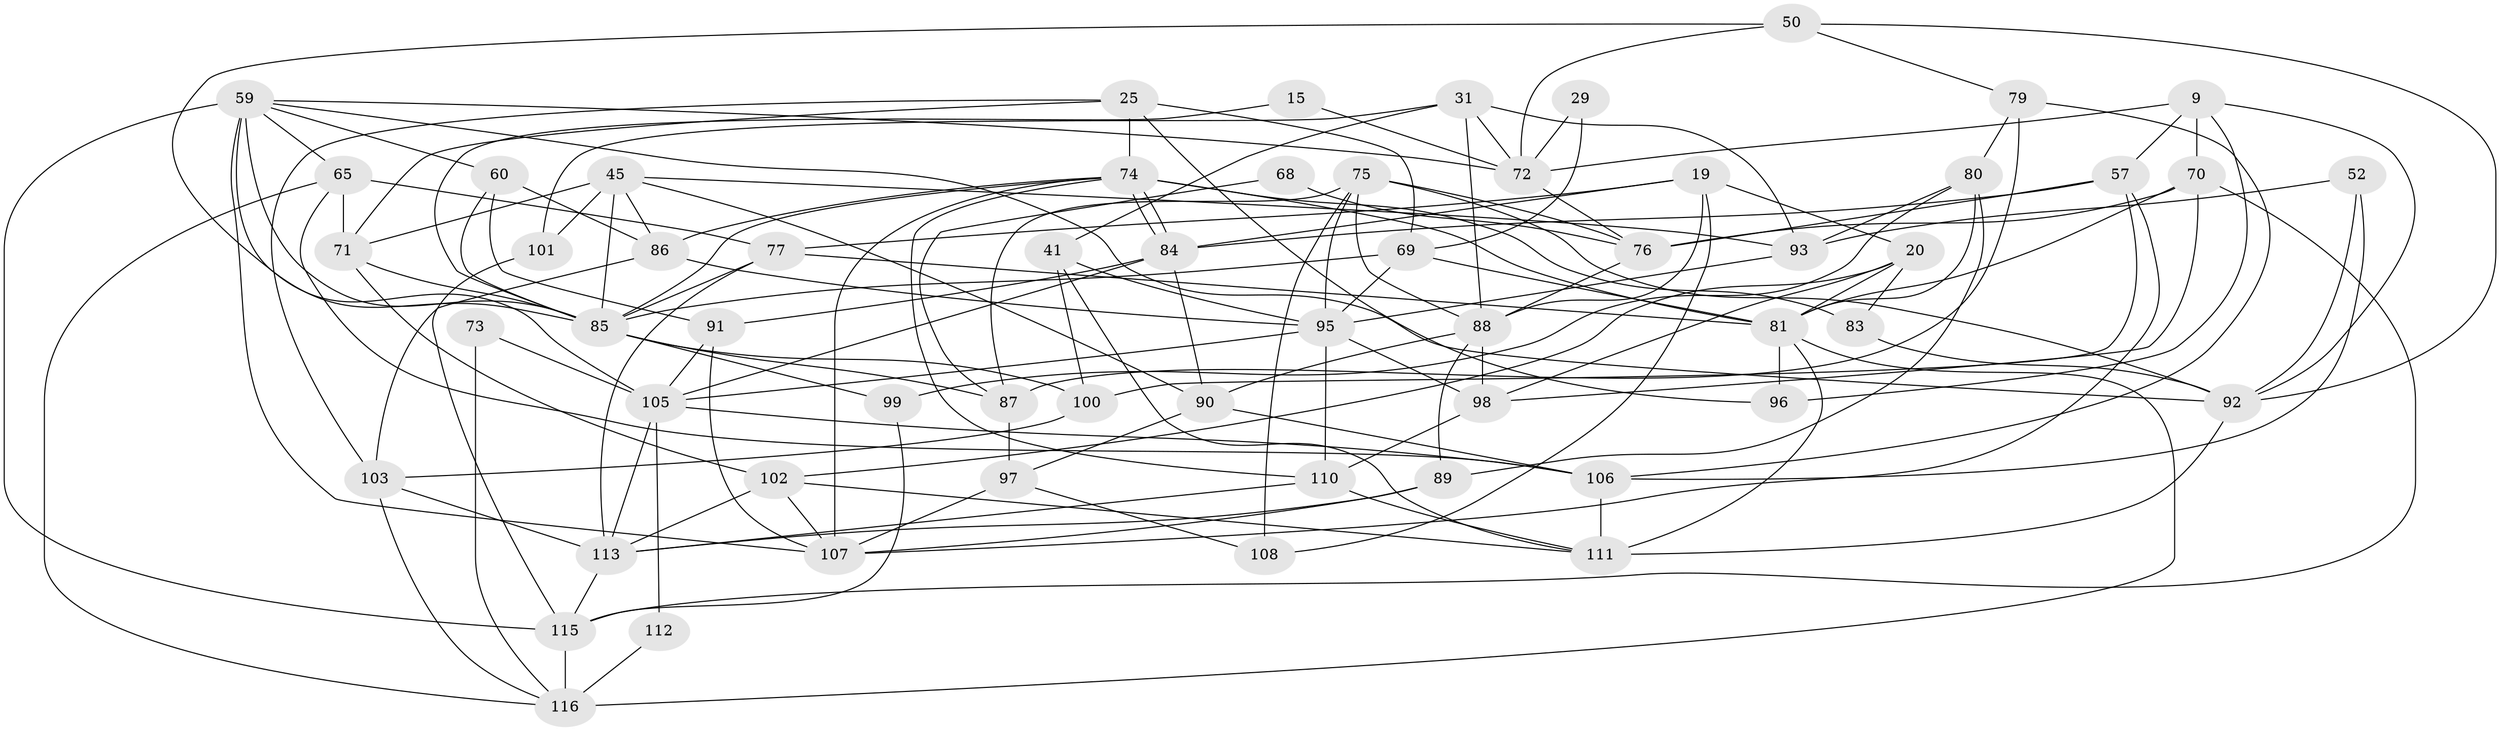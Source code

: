 // original degree distribution, {3: 0.3017241379310345, 4: 0.3017241379310345, 6: 0.07758620689655173, 7: 0.04310344827586207, 5: 0.1724137931034483, 2: 0.09482758620689655, 8: 0.008620689655172414}
// Generated by graph-tools (version 1.1) at 2025/51/03/09/25 04:51:43]
// undirected, 58 vertices, 149 edges
graph export_dot {
graph [start="1"]
  node [color=gray90,style=filled];
  9 [super="+3"];
  15;
  19;
  20 [super="+14"];
  25;
  29;
  31 [super="+5"];
  41 [super="+30"];
  45;
  50;
  52;
  57 [super="+36"];
  59 [super="+18+47+56"];
  60;
  65 [super="+48"];
  68;
  69 [super="+42"];
  70 [super="+49"];
  71 [super="+8"];
  72 [super="+67"];
  73;
  74 [super="+22+38"];
  75;
  76 [super="+12"];
  77 [super="+55"];
  79;
  80;
  81 [super="+40+46+78"];
  83 [super="+61"];
  84 [super="+82"];
  85 [super="+34"];
  86 [super="+53"];
  87 [super="+64"];
  88 [super="+17+21+28"];
  89;
  90 [super="+63"];
  91;
  92 [super="+10"];
  93;
  95 [super="+37"];
  96;
  97 [super="+43"];
  98;
  99 [super="+26"];
  100;
  101;
  102;
  103;
  105 [super="+44+94"];
  106 [super="+104"];
  107 [super="+39"];
  108 [super="+54"];
  110 [super="+66"];
  111 [super="+35"];
  112;
  113 [super="+33+109"];
  115 [super="+62"];
  116 [super="+114"];
  9 -- 96;
  9 -- 57;
  9 -- 72;
  9 -- 92;
  9 -- 70;
  15 -- 72;
  15 -- 85;
  19 -- 77;
  19 -- 20;
  19 -- 88;
  19 -- 84;
  19 -- 108;
  20 -- 102 [weight=2];
  20 -- 98;
  20 -- 81;
  20 -- 83;
  25 -- 103;
  25 -- 71;
  25 -- 69;
  25 -- 96;
  25 -- 74;
  29 -- 69;
  29 -- 72;
  31 -- 88 [weight=2];
  31 -- 72 [weight=2];
  31 -- 101;
  31 -- 41;
  31 -- 93;
  41 -- 100;
  41 -- 111;
  41 -- 95;
  45 -- 71 [weight=2];
  45 -- 93;
  45 -- 85;
  45 -- 101;
  45 -- 86;
  45 -- 90;
  50 -- 85;
  50 -- 79;
  50 -- 92;
  50 -- 72;
  52 -- 93;
  52 -- 106;
  52 -- 92;
  57 -- 107;
  57 -- 76;
  57 -- 100;
  57 -- 84;
  59 -- 115 [weight=2];
  59 -- 72 [weight=2];
  59 -- 107;
  59 -- 60;
  59 -- 85;
  59 -- 92;
  59 -- 105 [weight=2];
  59 -- 65;
  60 -- 91;
  60 -- 85;
  60 -- 86;
  65 -- 71;
  65 -- 116;
  65 -- 106;
  65 -- 77;
  68 -- 76;
  68 -- 87;
  69 -- 95 [weight=2];
  69 -- 85;
  69 -- 81;
  70 -- 98;
  70 -- 81;
  70 -- 115;
  70 -- 76;
  71 -- 102;
  71 -- 85;
  72 -- 76;
  73 -- 116;
  73 -- 105;
  74 -- 84 [weight=2];
  74 -- 84;
  74 -- 107 [weight=2];
  74 -- 85;
  74 -- 110;
  74 -- 83;
  74 -- 86;
  74 -- 81 [weight=2];
  75 -- 87 [weight=2];
  75 -- 108;
  75 -- 92;
  75 -- 88;
  75 -- 76;
  75 -- 95;
  76 -- 88 [weight=2];
  77 -- 113;
  77 -- 85;
  77 -- 81;
  79 -- 87;
  79 -- 80;
  79 -- 106;
  80 -- 89;
  80 -- 93;
  80 -- 99;
  80 -- 81;
  81 -- 116 [weight=2];
  81 -- 111;
  81 -- 96;
  83 -- 92;
  84 -- 91;
  84 -- 105;
  84 -- 90;
  85 -- 99 [weight=3];
  85 -- 100;
  85 -- 87;
  86 -- 103;
  86 -- 95;
  87 -- 97 [weight=2];
  88 -- 98 [weight=2];
  88 -- 89;
  88 -- 90;
  89 -- 107;
  89 -- 113;
  90 -- 97;
  90 -- 106;
  91 -- 107;
  91 -- 105;
  92 -- 111 [weight=2];
  93 -- 95;
  95 -- 98;
  95 -- 105;
  95 -- 110;
  97 -- 107 [weight=2];
  97 -- 108;
  98 -- 110;
  99 -- 115;
  100 -- 103;
  101 -- 115;
  102 -- 107;
  102 -- 111;
  102 -- 113;
  103 -- 116;
  103 -- 113;
  105 -- 112;
  105 -- 113 [weight=2];
  105 -- 106 [weight=2];
  106 -- 111;
  110 -- 113;
  110 -- 111;
  112 -- 116;
  113 -- 115;
  115 -- 116 [weight=2];
}
